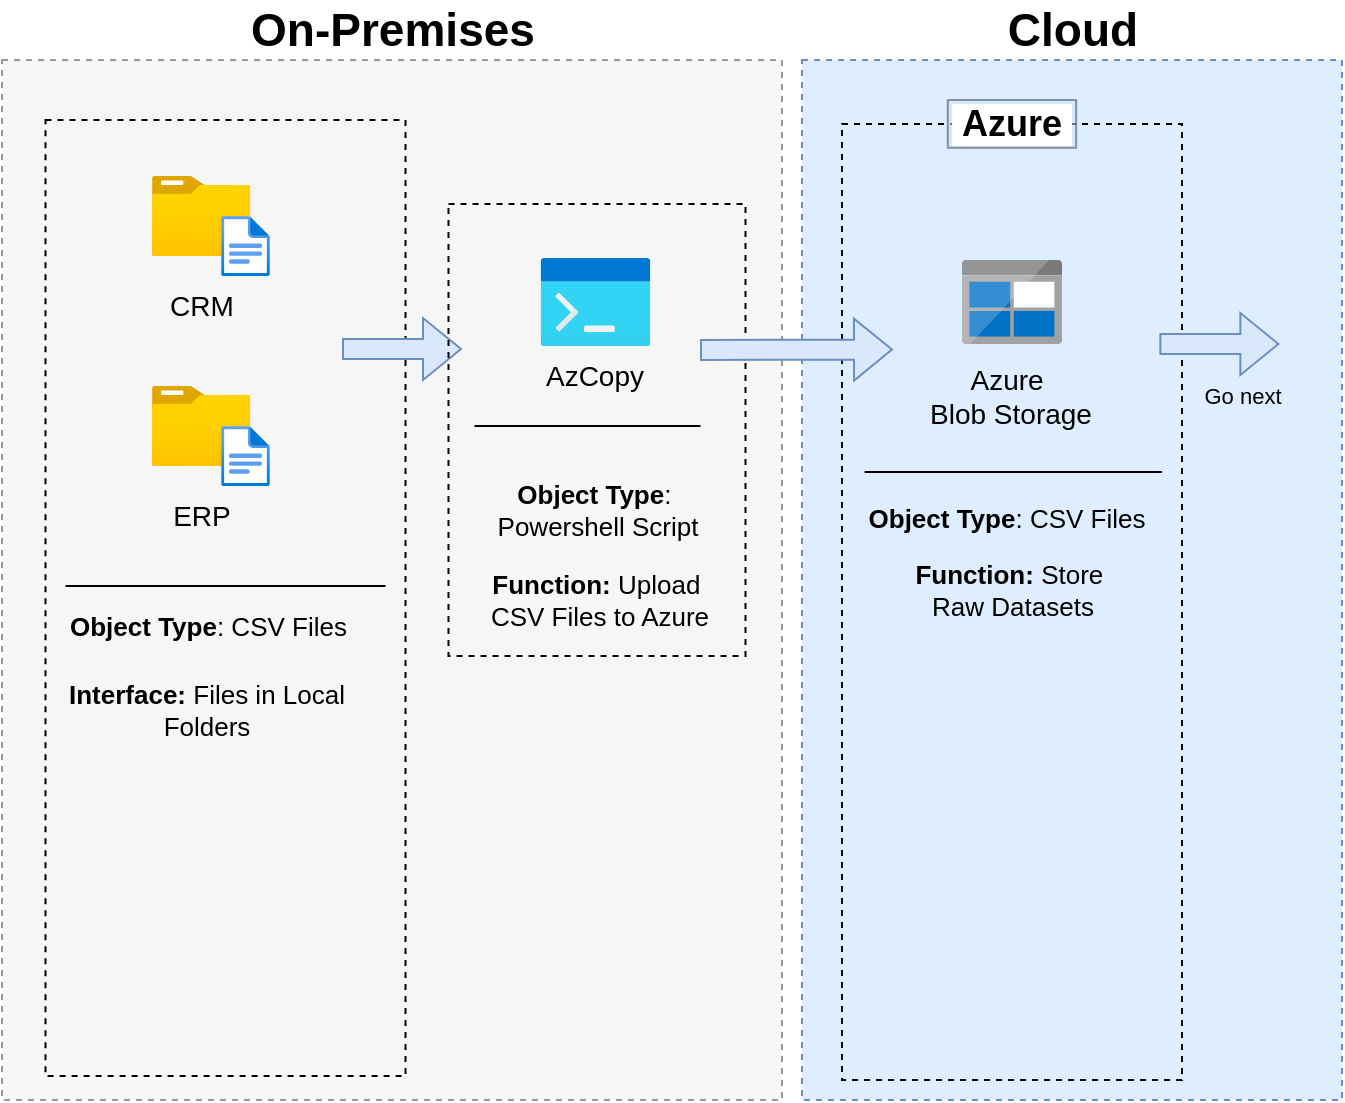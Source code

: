 <mxfile version="28.0.6">
  <diagram name="Page-1" id="2p3W1TwI71qRCSyU0E8I">
    <mxGraphModel dx="1678" dy="881" grid="1" gridSize="10" guides="1" tooltips="1" connect="1" arrows="1" fold="1" page="1" pageScale="1" pageWidth="2500" pageHeight="1920" background="none" math="0" shadow="0">
      <root>
        <mxCell id="0" />
        <mxCell id="1" parent="0" />
        <mxCell id="SgpQ-Ep98uLSc8GFuPtw-1" value="" style="rounded=0;whiteSpace=wrap;html=1;dashed=1;fillColor=#eeeeee;strokeColor=#36393d;opacity=50;" parent="1" vertex="1">
          <mxGeometry x="50" y="200" width="390" height="520" as="geometry" />
        </mxCell>
        <mxCell id="qWopWF9tR3x7Arqnewn6-78" value="" style="rounded=0;whiteSpace=wrap;html=1;dashed=1;fillColor=none;" parent="1" vertex="1">
          <mxGeometry x="71.75" y="230" width="180" height="478.05" as="geometry" />
        </mxCell>
        <mxCell id="SgpQ-Ep98uLSc8GFuPtw-4" value="" style="rounded=0;whiteSpace=wrap;html=1;dashed=1;fillColor=#DEEDFF;strokeColor=#6c8ebf;" parent="1" vertex="1">
          <mxGeometry x="450" y="200" width="270" height="520" as="geometry" />
        </mxCell>
        <mxCell id="SgpQ-Ep98uLSc8GFuPtw-3" value="&lt;font style=&quot;font-size: 23px;&quot;&gt;&lt;b style=&quot;&quot;&gt;On-Premises&lt;/b&gt;&lt;/font&gt;" style="rounded=0;whiteSpace=wrap;html=1;fillColor=none;strokeColor=none;fontSize=18;dashed=1;" parent="1" vertex="1">
          <mxGeometry x="167.5" y="170" width="155" height="30" as="geometry" />
        </mxCell>
        <mxCell id="qWopWF9tR3x7Arqnewn6-17" value="" style="group;fillColor=none;" parent="1" vertex="1" connectable="0">
          <mxGeometry x="470" y="220" width="200" height="490" as="geometry" />
        </mxCell>
        <mxCell id="SgpQ-Ep98uLSc8GFuPtw-6" value="" style="rounded=0;whiteSpace=wrap;html=1;dashed=1;fillColor=none;" parent="qWopWF9tR3x7Arqnewn6-17" vertex="1">
          <mxGeometry y="11.95" width="170" height="478.05" as="geometry" />
        </mxCell>
        <mxCell id="qWopWF9tR3x7Arqnewn6-22" value="&lt;font style=&quot;font-size: 13px;&quot;&gt;&lt;b&gt;Object Type&lt;/b&gt;: CSV Files&lt;/font&gt;" style="text;html=1;align=center;verticalAlign=middle;whiteSpace=wrap;rounded=0;" parent="qWopWF9tR3x7Arqnewn6-17" vertex="1">
          <mxGeometry x="-16.048" y="191.229" width="197.368" height="35.854" as="geometry" />
        </mxCell>
        <mxCell id="qWopWF9tR3x7Arqnewn6-23" value="&lt;span style=&quot;font-size: 13px;&quot;&gt;&lt;b&gt;Function: &lt;/b&gt;Store&amp;nbsp;&lt;/span&gt;&lt;div style=&quot;&quot;&gt;&lt;span style=&quot;font-size: 13px;&quot;&gt;Raw Datasets&lt;/span&gt;&lt;/div&gt;" style="text;html=1;align=center;verticalAlign=middle;whiteSpace=wrap;rounded=0;" parent="qWopWF9tR3x7Arqnewn6-17" vertex="1">
          <mxGeometry x="-13.028" y="227.078" width="197.368" height="35.854" as="geometry" />
        </mxCell>
        <mxCell id="SgpQ-Ep98uLSc8GFuPtw-27" value="" style="image;sketch=0;aspect=fixed;html=1;points=[];align=center;fontSize=12;image=img/lib/mscae/BlobBlock.svg;" parent="qWopWF9tR3x7Arqnewn6-17" vertex="1">
          <mxGeometry x="60.004" y="80.002" width="50" height="42" as="geometry" />
        </mxCell>
        <mxCell id="qWopWF9tR3x7Arqnewn6-19" value="&lt;font style=&quot;font-size: 14px;&quot;&gt;Azure&amp;nbsp;&lt;/font&gt;&lt;div&gt;&lt;font style=&quot;font-size: 14px;&quot;&gt;Blob Storage&lt;/font&gt;&lt;/div&gt;" style="text;html=1;align=center;verticalAlign=middle;whiteSpace=wrap;rounded=0;" parent="qWopWF9tR3x7Arqnewn6-17" vertex="1">
          <mxGeometry x="11.316" y="129.998" width="147.368" height="35.854" as="geometry" />
        </mxCell>
        <mxCell id="SgpQ-Ep98uLSc8GFuPtw-43" value="" style="line;strokeWidth=1;rotatable=0;dashed=0;labelPosition=right;align=left;verticalAlign=middle;spacingTop=0;spacingLeft=6;points=[];portConstraint=eastwest;" parent="qWopWF9tR3x7Arqnewn6-17" vertex="1">
          <mxGeometry x="11.32" y="180" width="148.68" height="11.95" as="geometry" />
        </mxCell>
        <mxCell id="SgpQ-Ep98uLSc8GFuPtw-7" value="&lt;font style=&quot;font-size: 18px;&quot;&gt;&lt;b&gt;&amp;nbsp;Azure&amp;nbsp;&lt;/b&gt;&lt;/font&gt;" style="rounded=0;whiteSpace=wrap;html=1;fillColor=#cce5ff;strokeColor=#36393d;opacity=50;labelBackgroundColor=default;" parent="qWopWF9tR3x7Arqnewn6-17" vertex="1">
          <mxGeometry x="52.91" width="64.17" height="23.902" as="geometry" />
        </mxCell>
        <mxCell id="qWopWF9tR3x7Arqnewn6-25" value="" style="shape=flexArrow;endArrow=classic;html=1;rounded=0;fillColor=#dae8fc;strokeColor=#6c8ebf;" parent="qWopWF9tR3x7Arqnewn6-17" edge="1">
          <mxGeometry width="50" height="50" relative="1" as="geometry">
            <mxPoint x="158.68" y="122" as="sourcePoint" />
            <mxPoint x="218.68" y="122" as="targetPoint" />
          </mxGeometry>
        </mxCell>
        <mxCell id="fqEwVpQqHCHQ80SQMjaH-25" value="Go next" style="edgeLabel;html=1;align=center;verticalAlign=middle;resizable=0;points=[];labelBackgroundColor=none;" vertex="1" connectable="0" parent="qWopWF9tR3x7Arqnewn6-25">
          <mxGeometry x="0.544" y="-2" relative="1" as="geometry">
            <mxPoint x="-5" y="24" as="offset" />
          </mxGeometry>
        </mxCell>
        <mxCell id="SgpQ-Ep98uLSc8GFuPtw-41" value="" style="line;strokeWidth=1;rotatable=0;dashed=0;labelPosition=right;align=left;verticalAlign=middle;spacingTop=0;spacingLeft=6;points=[];portConstraint=eastwest;" parent="1" vertex="1">
          <mxGeometry x="81.75" y="458.05" width="160" height="10" as="geometry" />
        </mxCell>
        <mxCell id="qWopWF9tR3x7Arqnewn6-5" value="&lt;font style=&quot;font-size: 13px;&quot;&gt;&lt;b&gt;Object Type&lt;/b&gt;: CSV Files&lt;/font&gt;" style="text;html=1;align=left;verticalAlign=middle;whiteSpace=wrap;rounded=0;" parent="1" vertex="1">
          <mxGeometry x="81.75" y="468.05" width="164.5" height="30" as="geometry" />
        </mxCell>
        <mxCell id="qWopWF9tR3x7Arqnewn6-6" value="&lt;span style=&quot;font-size: 13px;&quot;&gt;&lt;b&gt;Interface: &lt;/b&gt;Files in&amp;nbsp;&lt;/span&gt;&lt;span style=&quot;font-size: 13px; background-color: transparent; color: light-dark(rgb(0, 0, 0), rgb(255, 255, 255));&quot;&gt;Local Folders&lt;/span&gt;" style="text;html=1;align=center;verticalAlign=middle;whiteSpace=wrap;rounded=0;" parent="1" vertex="1">
          <mxGeometry x="69.5" y="510" width="164.5" height="30" as="geometry" />
        </mxCell>
        <mxCell id="qWopWF9tR3x7Arqnewn6-11" value="&lt;font style=&quot;font-size: 13px;&quot;&gt;&lt;b&gt;Object Type&lt;/b&gt;:&amp;nbsp;&lt;/font&gt;&lt;div&gt;&lt;font style=&quot;font-size: 13px;&quot;&gt;Powershell&amp;nbsp;&lt;/font&gt;&lt;span style=&quot;font-size: 13px; background-color: transparent; color: light-dark(rgb(0, 0, 0), rgb(255, 255, 255));&quot;&gt;Script&lt;/span&gt;&lt;/div&gt;" style="text;html=1;align=center;verticalAlign=middle;whiteSpace=wrap;rounded=0;" parent="1" vertex="1">
          <mxGeometry x="251.75" y="410" width="191.5" height="30" as="geometry" />
        </mxCell>
        <mxCell id="qWopWF9tR3x7Arqnewn6-12" value="&lt;span style=&quot;font-size: 13px;&quot;&gt;&lt;b&gt;Function: &lt;/b&gt;Upload&amp;nbsp;&lt;/span&gt;&lt;div&gt;&lt;span style=&quot;font-size: 13px;&quot;&gt;CSV Files to Azure&lt;/span&gt;&lt;/div&gt;" style="text;html=1;align=center;verticalAlign=middle;whiteSpace=wrap;rounded=0;" parent="1" vertex="1">
          <mxGeometry x="254.5" y="455" width="187.5" height="30" as="geometry" />
        </mxCell>
        <mxCell id="qWopWF9tR3x7Arqnewn6-13" value="" style="shape=flexArrow;endArrow=classic;html=1;rounded=0;fillColor=#dae8fc;strokeColor=#6c8ebf;" parent="1" edge="1">
          <mxGeometry width="50" height="50" relative="1" as="geometry">
            <mxPoint x="220" y="344.5" as="sourcePoint" />
            <mxPoint x="280" y="344.5" as="targetPoint" />
          </mxGeometry>
        </mxCell>
        <mxCell id="qWopWF9tR3x7Arqnewn6-79" value="" style="group" parent="1" vertex="1" connectable="0">
          <mxGeometry x="119.58" y="258.05" width="64.35" height="80" as="geometry" />
        </mxCell>
        <mxCell id="SgpQ-Ep98uLSc8GFuPtw-19" value="" style="image;aspect=fixed;html=1;points=[];align=center;fontSize=12;image=img/lib/azure2/general/Folder_Blank.svg;" parent="qWopWF9tR3x7Arqnewn6-79" vertex="1">
          <mxGeometry x="5.36" width="49.29" height="40" as="geometry" />
        </mxCell>
        <mxCell id="SgpQ-Ep98uLSc8GFuPtw-22" value="" style="image;aspect=fixed;html=1;points=[];align=center;fontSize=12;image=img/lib/azure2/general/File.svg;" parent="qWopWF9tR3x7Arqnewn6-79" vertex="1">
          <mxGeometry x="40" y="20" width="24.35" height="30" as="geometry" />
        </mxCell>
        <mxCell id="qWopWF9tR3x7Arqnewn6-2" value="&lt;font style=&quot;font-size: 14px;&quot;&gt;CRM&lt;/font&gt;" style="text;html=1;align=center;verticalAlign=middle;whiteSpace=wrap;rounded=0;" parent="qWopWF9tR3x7Arqnewn6-79" vertex="1">
          <mxGeometry y="50" width="60" height="30" as="geometry" />
        </mxCell>
        <mxCell id="qWopWF9tR3x7Arqnewn6-80" value="" style="group" parent="1" vertex="1" connectable="0">
          <mxGeometry x="119.58" y="363.05" width="64.35" height="80" as="geometry" />
        </mxCell>
        <mxCell id="SgpQ-Ep98uLSc8GFuPtw-23" value="" style="image;aspect=fixed;html=1;points=[];align=center;fontSize=12;image=img/lib/azure2/general/Folder_Blank.svg;" parent="qWopWF9tR3x7Arqnewn6-80" vertex="1">
          <mxGeometry x="5.36" width="49.29" height="40" as="geometry" />
        </mxCell>
        <mxCell id="SgpQ-Ep98uLSc8GFuPtw-24" value="" style="image;aspect=fixed;html=1;points=[];align=center;fontSize=12;image=img/lib/azure2/general/File.svg;" parent="qWopWF9tR3x7Arqnewn6-80" vertex="1">
          <mxGeometry x="40.0" y="20" width="24.35" height="30" as="geometry" />
        </mxCell>
        <mxCell id="qWopWF9tR3x7Arqnewn6-4" value="&lt;font style=&quot;font-size: 14px;&quot;&gt;ERP&lt;/font&gt;" style="text;html=1;align=center;verticalAlign=middle;whiteSpace=wrap;rounded=0;" parent="qWopWF9tR3x7Arqnewn6-80" vertex="1">
          <mxGeometry y="50" width="60" height="30" as="geometry" />
        </mxCell>
        <mxCell id="fqEwVpQqHCHQ80SQMjaH-1" value="" style="group" vertex="1" connectable="0" parent="1">
          <mxGeometry x="273.25" y="272.05" width="148.5" height="226" as="geometry" />
        </mxCell>
        <mxCell id="qWopWF9tR3x7Arqnewn6-15" value="" style="rounded=0;whiteSpace=wrap;html=1;dashed=1;fillColor=none;" parent="fqEwVpQqHCHQ80SQMjaH-1" vertex="1">
          <mxGeometry width="148.5" height="226" as="geometry" />
        </mxCell>
        <mxCell id="qWopWF9tR3x7Arqnewn6-9" value="" style="line;strokeWidth=1;rotatable=0;dashed=0;labelPosition=right;align=left;verticalAlign=middle;spacingTop=0;spacingLeft=6;points=[];portConstraint=eastwest;" parent="fqEwVpQqHCHQ80SQMjaH-1" vertex="1">
          <mxGeometry x="13" y="106" width="113" height="10" as="geometry" />
        </mxCell>
        <mxCell id="qWopWF9tR3x7Arqnewn6-81" value="" style="group" parent="fqEwVpQqHCHQ80SQMjaH-1" vertex="1" connectable="0">
          <mxGeometry x="26" y="27" width="95" height="74" as="geometry" />
        </mxCell>
        <mxCell id="SgpQ-Ep98uLSc8GFuPtw-29" value="" style="image;aspect=fixed;html=1;points=[];align=center;fontSize=12;image=img/lib/azure2/general/Powershell.svg;" parent="qWopWF9tR3x7Arqnewn6-81" vertex="1">
          <mxGeometry x="20" width="55" height="44" as="geometry" />
        </mxCell>
        <mxCell id="qWopWF9tR3x7Arqnewn6-10" value="&lt;font style=&quot;font-size: 14px;&quot;&gt;AzCopy&lt;/font&gt;" style="text;html=1;align=center;verticalAlign=middle;whiteSpace=wrap;rounded=0;" parent="qWopWF9tR3x7Arqnewn6-81" vertex="1">
          <mxGeometry y="44" width="95" height="30" as="geometry" />
        </mxCell>
        <mxCell id="fqEwVpQqHCHQ80SQMjaH-2" value="" style="shape=flexArrow;endArrow=classic;html=1;rounded=0;fillColor=#dae8fc;strokeColor=#6c8ebf;entryX=0.15;entryY=0.236;entryDx=0;entryDy=0;entryPerimeter=0;" edge="1" parent="1" target="SgpQ-Ep98uLSc8GFuPtw-6">
          <mxGeometry width="50" height="50" relative="1" as="geometry">
            <mxPoint x="399" y="345" as="sourcePoint" />
            <mxPoint x="459" y="345" as="targetPoint" />
          </mxGeometry>
        </mxCell>
        <mxCell id="fqEwVpQqHCHQ80SQMjaH-26" value="&lt;font style=&quot;font-size: 23px;&quot;&gt;&lt;b style=&quot;&quot;&gt;Cloud&lt;/b&gt;&lt;/font&gt;" style="rounded=0;whiteSpace=wrap;html=1;fillColor=none;strokeColor=none;fontSize=18;dashed=1;" vertex="1" parent="1">
          <mxGeometry x="507.5" y="170" width="155" height="30" as="geometry" />
        </mxCell>
      </root>
    </mxGraphModel>
  </diagram>
</mxfile>
